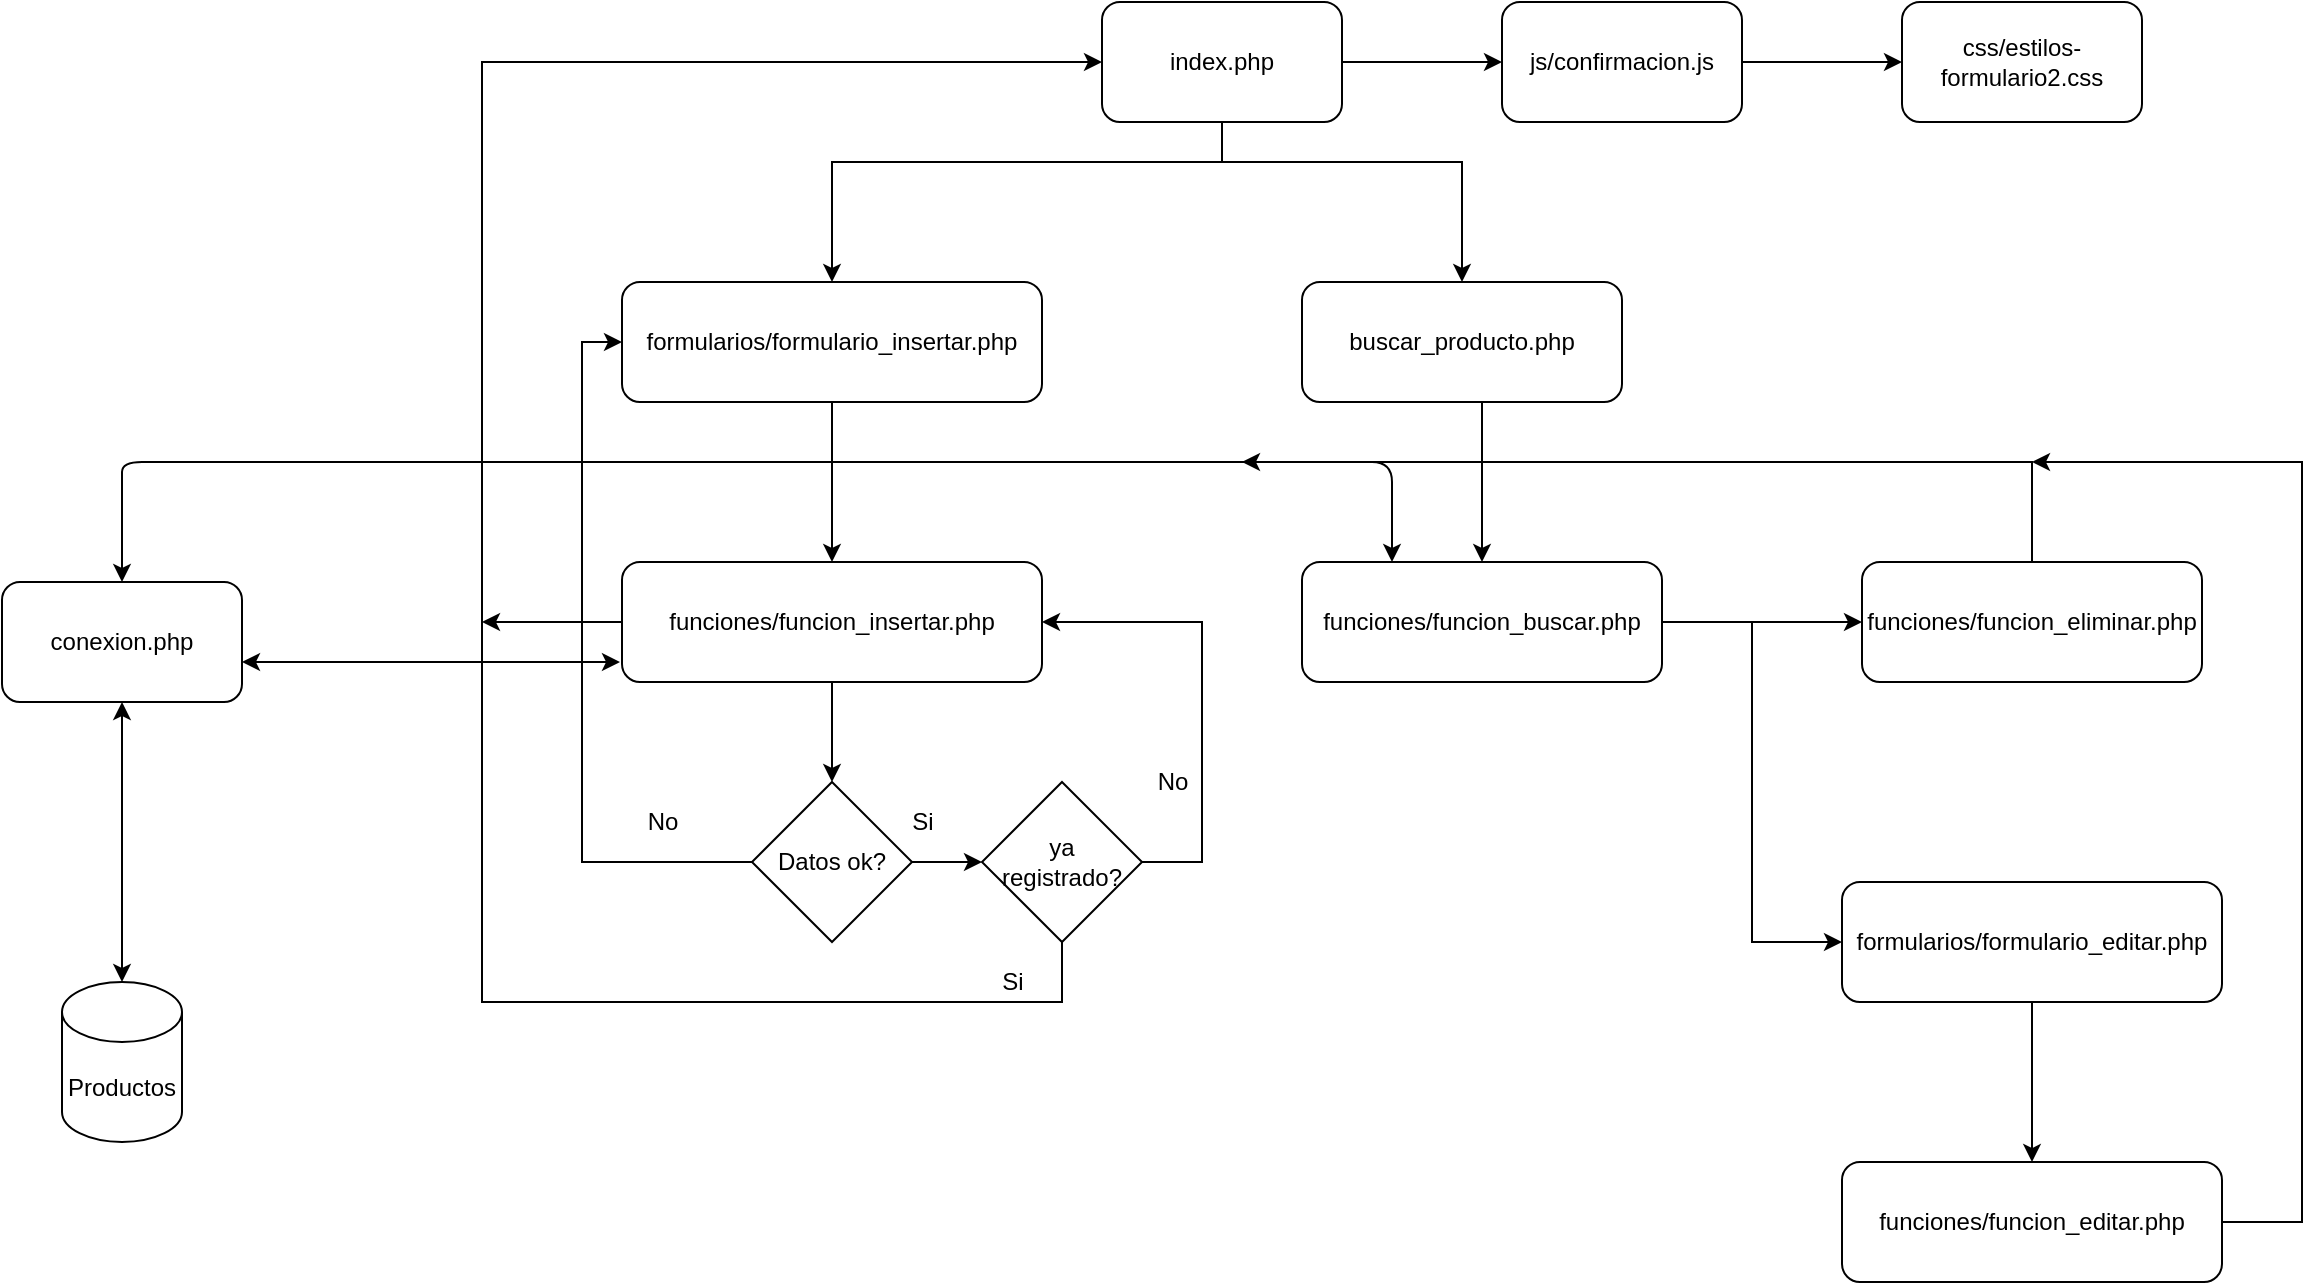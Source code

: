 <mxfile version="14.4.2" type="device"><diagram id="u5_OjRokH01o6NBOOql7" name="Page-1"><mxGraphModel dx="1973" dy="864" grid="1" gridSize="10" guides="1" tooltips="1" connect="1" arrows="1" fold="1" page="1" pageScale="1" pageWidth="827" pageHeight="1169" math="0" shadow="0"><root><mxCell id="0"/><mxCell id="1" parent="0"/><mxCell id="PuC72eHXQaYTCntc4kUI-3" value="" style="edgeStyle=orthogonalEdgeStyle;rounded=0;orthogonalLoop=1;jettySize=auto;html=1;" edge="1" parent="1" source="PuC72eHXQaYTCntc4kUI-1" target="PuC72eHXQaYTCntc4kUI-2"><mxGeometry relative="1" as="geometry"/></mxCell><mxCell id="PuC72eHXQaYTCntc4kUI-7" value="" style="edgeStyle=orthogonalEdgeStyle;rounded=0;orthogonalLoop=1;jettySize=auto;html=1;" edge="1" parent="1" source="PuC72eHXQaYTCntc4kUI-1" target="PuC72eHXQaYTCntc4kUI-6"><mxGeometry relative="1" as="geometry"><Array as="points"><mxPoint x="120" y="310"/><mxPoint x="-75" y="310"/></Array></mxGeometry></mxCell><mxCell id="PuC72eHXQaYTCntc4kUI-8" style="edgeStyle=orthogonalEdgeStyle;rounded=0;orthogonalLoop=1;jettySize=auto;html=1;" edge="1" parent="1" source="PuC72eHXQaYTCntc4kUI-1"><mxGeometry relative="1" as="geometry"><mxPoint x="240" y="370" as="targetPoint"/><Array as="points"><mxPoint x="120" y="310"/><mxPoint x="240" y="310"/></Array></mxGeometry></mxCell><mxCell id="PuC72eHXQaYTCntc4kUI-1" value="&lt;font style=&quot;vertical-align: inherit&quot;&gt;&lt;font style=&quot;vertical-align: inherit&quot;&gt;index.php&lt;/font&gt;&lt;/font&gt;" style="rounded=1;whiteSpace=wrap;html=1;" vertex="1" parent="1"><mxGeometry x="60" y="230" width="120" height="60" as="geometry"/></mxCell><mxCell id="PuC72eHXQaYTCntc4kUI-5" value="" style="edgeStyle=orthogonalEdgeStyle;rounded=0;orthogonalLoop=1;jettySize=auto;html=1;" edge="1" parent="1" source="PuC72eHXQaYTCntc4kUI-2" target="PuC72eHXQaYTCntc4kUI-4"><mxGeometry relative="1" as="geometry"/></mxCell><mxCell id="PuC72eHXQaYTCntc4kUI-2" value="&lt;font style=&quot;vertical-align: inherit&quot;&gt;&lt;font style=&quot;vertical-align: inherit&quot;&gt;&lt;font style=&quot;vertical-align: inherit&quot;&gt;&lt;font style=&quot;vertical-align: inherit&quot;&gt;&lt;font style=&quot;vertical-align: inherit&quot;&gt;&lt;font style=&quot;vertical-align: inherit&quot;&gt;js/confirmacion.js&lt;/font&gt;&lt;/font&gt;&lt;/font&gt;&lt;/font&gt;&lt;/font&gt;&lt;/font&gt;" style="rounded=1;whiteSpace=wrap;html=1;" vertex="1" parent="1"><mxGeometry x="260" y="230" width="120" height="60" as="geometry"/></mxCell><mxCell id="PuC72eHXQaYTCntc4kUI-4" value="&lt;font style=&quot;vertical-align: inherit&quot;&gt;&lt;font style=&quot;vertical-align: inherit&quot;&gt;&lt;font style=&quot;vertical-align: inherit&quot;&gt;&lt;font style=&quot;vertical-align: inherit&quot;&gt;&lt;font style=&quot;vertical-align: inherit&quot;&gt;&lt;font style=&quot;vertical-align: inherit&quot;&gt;&lt;font style=&quot;vertical-align: inherit&quot;&gt;&lt;font style=&quot;vertical-align: inherit&quot;&gt;css/estilos-formulario2.css&lt;/font&gt;&lt;/font&gt;&lt;/font&gt;&lt;/font&gt;&lt;/font&gt;&lt;/font&gt;&lt;/font&gt;&lt;/font&gt;" style="rounded=1;whiteSpace=wrap;html=1;" vertex="1" parent="1"><mxGeometry x="460" y="230" width="120" height="60" as="geometry"/></mxCell><mxCell id="PuC72eHXQaYTCntc4kUI-13" value="" style="edgeStyle=orthogonalEdgeStyle;rounded=0;orthogonalLoop=1;jettySize=auto;html=1;" edge="1" parent="1" source="PuC72eHXQaYTCntc4kUI-6" target="PuC72eHXQaYTCntc4kUI-12"><mxGeometry relative="1" as="geometry"/></mxCell><mxCell id="PuC72eHXQaYTCntc4kUI-6" value="&lt;font style=&quot;vertical-align: inherit&quot;&gt;&lt;font style=&quot;vertical-align: inherit&quot;&gt;&lt;font style=&quot;vertical-align: inherit&quot;&gt;&lt;font style=&quot;vertical-align: inherit&quot;&gt;formularios/formulario_insertar.php&lt;/font&gt;&lt;/font&gt;&lt;/font&gt;&lt;/font&gt;" style="rounded=1;whiteSpace=wrap;html=1;" vertex="1" parent="1"><mxGeometry x="-180" y="370" width="210" height="60" as="geometry"/></mxCell><mxCell id="PuC72eHXQaYTCntc4kUI-32" style="edgeStyle=orthogonalEdgeStyle;rounded=0;orthogonalLoop=1;jettySize=auto;html=1;exitX=1;exitY=0.5;exitDx=0;exitDy=0;" edge="1" parent="1" source="PuC72eHXQaYTCntc4kUI-34" target="PuC72eHXQaYTCntc4kUI-33"><mxGeometry relative="1" as="geometry"><mxPoint x="480" y="520" as="targetPoint"/></mxGeometry></mxCell><mxCell id="PuC72eHXQaYTCntc4kUI-35" value="" style="edgeStyle=orthogonalEdgeStyle;rounded=0;orthogonalLoop=1;jettySize=auto;html=1;" edge="1" parent="1" source="PuC72eHXQaYTCntc4kUI-9" target="PuC72eHXQaYTCntc4kUI-34"><mxGeometry relative="1" as="geometry"><Array as="points"><mxPoint x="250" y="450"/><mxPoint x="250" y="450"/></Array></mxGeometry></mxCell><mxCell id="PuC72eHXQaYTCntc4kUI-9" value="&lt;font style=&quot;vertical-align: inherit&quot;&gt;&lt;font style=&quot;vertical-align: inherit&quot;&gt;buscar_producto.php&lt;/font&gt;&lt;/font&gt;" style="rounded=1;whiteSpace=wrap;html=1;" vertex="1" parent="1"><mxGeometry x="160" y="370" width="160" height="60" as="geometry"/></mxCell><mxCell id="PuC72eHXQaYTCntc4kUI-48" value="" style="edgeStyle=orthogonalEdgeStyle;rounded=0;orthogonalLoop=1;jettySize=auto;html=1;strokeColor=#000000;" edge="1" parent="1" source="PuC72eHXQaYTCntc4kUI-10" target="PuC72eHXQaYTCntc4kUI-47"><mxGeometry relative="1" as="geometry"/></mxCell><mxCell id="PuC72eHXQaYTCntc4kUI-10" value="&lt;font style=&quot;vertical-align: inherit&quot;&gt;&lt;font style=&quot;vertical-align: inherit&quot;&gt;&lt;font style=&quot;vertical-align: inherit&quot;&gt;&lt;font style=&quot;vertical-align: inherit&quot;&gt;formularios/formulario_editar.php&lt;br&gt;&lt;/font&gt;&lt;/font&gt;&lt;/font&gt;&lt;/font&gt;" style="rounded=1;whiteSpace=wrap;html=1;" vertex="1" parent="1"><mxGeometry x="430" y="670" width="190" height="60" as="geometry"/></mxCell><mxCell id="PuC72eHXQaYTCntc4kUI-15" value="" style="edgeStyle=orthogonalEdgeStyle;rounded=0;orthogonalLoop=1;jettySize=auto;html=1;" edge="1" parent="1" source="PuC72eHXQaYTCntc4kUI-12" target="PuC72eHXQaYTCntc4kUI-14"><mxGeometry relative="1" as="geometry"/></mxCell><mxCell id="PuC72eHXQaYTCntc4kUI-31" style="edgeStyle=orthogonalEdgeStyle;rounded=0;orthogonalLoop=1;jettySize=auto;html=1;" edge="1" parent="1" source="PuC72eHXQaYTCntc4kUI-12"><mxGeometry relative="1" as="geometry"><mxPoint x="-250" y="540" as="targetPoint"/></mxGeometry></mxCell><mxCell id="PuC72eHXQaYTCntc4kUI-12" value="&lt;font style=&quot;vertical-align: inherit&quot;&gt;&lt;font style=&quot;vertical-align: inherit&quot;&gt;&lt;font style=&quot;vertical-align: inherit&quot;&gt;&lt;font style=&quot;vertical-align: inherit&quot;&gt;&lt;font style=&quot;vertical-align: inherit&quot;&gt;&lt;font style=&quot;vertical-align: inherit&quot;&gt;funciones/funcion_insertar.php&lt;/font&gt;&lt;/font&gt;&lt;/font&gt;&lt;/font&gt;&lt;/font&gt;&lt;/font&gt;" style="rounded=1;whiteSpace=wrap;html=1;" vertex="1" parent="1"><mxGeometry x="-180" y="510" width="210" height="60" as="geometry"/></mxCell><mxCell id="PuC72eHXQaYTCntc4kUI-16" style="edgeStyle=orthogonalEdgeStyle;rounded=0;orthogonalLoop=1;jettySize=auto;html=1;entryX=0;entryY=0.5;entryDx=0;entryDy=0;" edge="1" parent="1" source="PuC72eHXQaYTCntc4kUI-14" target="PuC72eHXQaYTCntc4kUI-6"><mxGeometry relative="1" as="geometry"><Array as="points"><mxPoint x="-200" y="660"/><mxPoint x="-200" y="400"/></Array></mxGeometry></mxCell><mxCell id="PuC72eHXQaYTCntc4kUI-18" style="edgeStyle=orthogonalEdgeStyle;rounded=0;orthogonalLoop=1;jettySize=auto;html=1;exitX=1;exitY=0.5;exitDx=0;exitDy=0;" edge="1" parent="1" source="PuC72eHXQaYTCntc4kUI-14" target="PuC72eHXQaYTCntc4kUI-19"><mxGeometry relative="1" as="geometry"><mxPoint y="660" as="targetPoint"/></mxGeometry></mxCell><mxCell id="PuC72eHXQaYTCntc4kUI-14" value="&lt;font style=&quot;vertical-align: inherit&quot;&gt;&lt;font style=&quot;vertical-align: inherit&quot;&gt;Datos ok?&lt;/font&gt;&lt;/font&gt;" style="rhombus;whiteSpace=wrap;html=1;" vertex="1" parent="1"><mxGeometry x="-115" y="620" width="80" height="80" as="geometry"/></mxCell><mxCell id="PuC72eHXQaYTCntc4kUI-17" value="&lt;font style=&quot;vertical-align: inherit&quot;&gt;&lt;font style=&quot;vertical-align: inherit&quot;&gt;No&lt;/font&gt;&lt;/font&gt;" style="text;html=1;align=center;verticalAlign=middle;resizable=0;points=[];autosize=1;" vertex="1" parent="1"><mxGeometry x="-175" y="630" width="30" height="20" as="geometry"/></mxCell><mxCell id="PuC72eHXQaYTCntc4kUI-20" style="edgeStyle=orthogonalEdgeStyle;rounded=0;orthogonalLoop=1;jettySize=auto;html=1;entryX=0;entryY=0.5;entryDx=0;entryDy=0;" edge="1" parent="1" source="PuC72eHXQaYTCntc4kUI-19" target="PuC72eHXQaYTCntc4kUI-1"><mxGeometry relative="1" as="geometry"><Array as="points"><mxPoint x="40" y="730"/><mxPoint x="-250" y="730"/><mxPoint x="-250" y="260"/></Array></mxGeometry></mxCell><mxCell id="PuC72eHXQaYTCntc4kUI-30" style="edgeStyle=orthogonalEdgeStyle;rounded=0;orthogonalLoop=1;jettySize=auto;html=1;entryX=1;entryY=0.5;entryDx=0;entryDy=0;exitX=1;exitY=0.5;exitDx=0;exitDy=0;" edge="1" parent="1" source="PuC72eHXQaYTCntc4kUI-19" target="PuC72eHXQaYTCntc4kUI-12"><mxGeometry relative="1" as="geometry"><Array as="points"><mxPoint x="110" y="660"/><mxPoint x="110" y="540"/></Array></mxGeometry></mxCell><mxCell id="PuC72eHXQaYTCntc4kUI-19" value="&lt;font style=&quot;vertical-align: inherit&quot;&gt;&lt;font style=&quot;vertical-align: inherit&quot;&gt;ya &lt;br&gt;registrado?&lt;/font&gt;&lt;/font&gt;" style="rhombus;whiteSpace=wrap;html=1;" vertex="1" parent="1"><mxGeometry y="620" width="80" height="80" as="geometry"/></mxCell><mxCell id="PuC72eHXQaYTCntc4kUI-21" value="&lt;font style=&quot;vertical-align: inherit&quot;&gt;&lt;font style=&quot;vertical-align: inherit&quot;&gt;Si&lt;/font&gt;&lt;/font&gt;" style="text;html=1;align=center;verticalAlign=middle;resizable=0;points=[];autosize=1;" vertex="1" parent="1"><mxGeometry y="710" width="30" height="20" as="geometry"/></mxCell><mxCell id="PuC72eHXQaYTCntc4kUI-22" value="&lt;font style=&quot;vertical-align: inherit&quot;&gt;&lt;font style=&quot;vertical-align: inherit&quot;&gt;No&lt;/font&gt;&lt;/font&gt;" style="text;html=1;align=center;verticalAlign=middle;resizable=0;points=[];autosize=1;" vertex="1" parent="1"><mxGeometry x="80" y="610" width="30" height="20" as="geometry"/></mxCell><mxCell id="PuC72eHXQaYTCntc4kUI-23" value="&lt;font style=&quot;vertical-align: inherit&quot;&gt;&lt;font style=&quot;vertical-align: inherit&quot;&gt;Productos&lt;/font&gt;&lt;/font&gt;" style="shape=cylinder3;whiteSpace=wrap;html=1;boundedLbl=1;backgroundOutline=1;size=15;" vertex="1" parent="1"><mxGeometry x="-460" y="720" width="60" height="80" as="geometry"/></mxCell><mxCell id="PuC72eHXQaYTCntc4kUI-24" value="" style="endArrow=classic;startArrow=classic;html=1;" edge="1" parent="1"><mxGeometry width="50" height="50" relative="1" as="geometry"><mxPoint x="-370" y="560" as="sourcePoint"/><mxPoint x="-181" y="560" as="targetPoint"/><Array as="points"><mxPoint x="-370" y="560"/><mxPoint x="-260" y="560"/></Array></mxGeometry></mxCell><mxCell id="PuC72eHXQaYTCntc4kUI-29" value="Si" style="text;html=1;align=center;verticalAlign=middle;resizable=0;points=[];autosize=1;" vertex="1" parent="1"><mxGeometry x="-45" y="630" width="30" height="20" as="geometry"/></mxCell><mxCell id="PuC72eHXQaYTCntc4kUI-43" style="edgeStyle=orthogonalEdgeStyle;rounded=0;orthogonalLoop=1;jettySize=auto;html=1;exitX=0.5;exitY=0;exitDx=0;exitDy=0;strokeColor=#000000;" edge="1" parent="1" source="PuC72eHXQaYTCntc4kUI-33"><mxGeometry relative="1" as="geometry"><mxPoint x="130" y="460" as="targetPoint"/><Array as="points"><mxPoint x="525" y="460"/></Array></mxGeometry></mxCell><mxCell id="PuC72eHXQaYTCntc4kUI-33" value="funciones/funcion_eliminar.php" style="rounded=1;whiteSpace=wrap;html=1;" vertex="1" parent="1"><mxGeometry x="440" y="510" width="170" height="60" as="geometry"/></mxCell><mxCell id="PuC72eHXQaYTCntc4kUI-46" style="edgeStyle=orthogonalEdgeStyle;rounded=0;orthogonalLoop=1;jettySize=auto;html=1;entryX=0;entryY=0.5;entryDx=0;entryDy=0;strokeColor=#000000;" edge="1" parent="1" source="PuC72eHXQaYTCntc4kUI-34" target="PuC72eHXQaYTCntc4kUI-10"><mxGeometry relative="1" as="geometry"/></mxCell><mxCell id="PuC72eHXQaYTCntc4kUI-34" value="&lt;font style=&quot;vertical-align: inherit&quot;&gt;&lt;font style=&quot;vertical-align: inherit&quot;&gt;funciones/funcion_buscar.php&lt;br&gt;&lt;/font&gt;&lt;/font&gt;" style="rounded=1;whiteSpace=wrap;html=1;" vertex="1" parent="1"><mxGeometry x="160" y="510" width="180" height="60" as="geometry"/></mxCell><mxCell id="PuC72eHXQaYTCntc4kUI-36" value="conexion.php" style="rounded=1;whiteSpace=wrap;html=1;" vertex="1" parent="1"><mxGeometry x="-490" y="520" width="120" height="60" as="geometry"/></mxCell><mxCell id="PuC72eHXQaYTCntc4kUI-38" value="" style="endArrow=classic;startArrow=classic;html=1;strokeColor=#000000;exitX=0.5;exitY=0;exitDx=0;exitDy=0;exitPerimeter=0;" edge="1" parent="1" source="PuC72eHXQaYTCntc4kUI-23"><mxGeometry width="50" height="50" relative="1" as="geometry"><mxPoint x="-480" y="630" as="sourcePoint"/><mxPoint x="-430" y="580" as="targetPoint"/></mxGeometry></mxCell><mxCell id="PuC72eHXQaYTCntc4kUI-40" value="" style="endArrow=classic;startArrow=classic;html=1;strokeColor=#000000;entryX=0.25;entryY=0;entryDx=0;entryDy=0;" edge="1" parent="1" source="PuC72eHXQaYTCntc4kUI-36" target="PuC72eHXQaYTCntc4kUI-34"><mxGeometry width="50" height="50" relative="1" as="geometry"><mxPoint x="-430" y="517" as="sourcePoint"/><mxPoint x="-20" y="500" as="targetPoint"/><Array as="points"><mxPoint x="-430" y="480"/><mxPoint x="-430" y="460"/><mxPoint x="205" y="460"/></Array></mxGeometry></mxCell><mxCell id="PuC72eHXQaYTCntc4kUI-49" style="edgeStyle=orthogonalEdgeStyle;rounded=0;orthogonalLoop=1;jettySize=auto;html=1;strokeColor=#000000;exitX=1;exitY=0.5;exitDx=0;exitDy=0;" edge="1" parent="1" source="PuC72eHXQaYTCntc4kUI-47"><mxGeometry relative="1" as="geometry"><mxPoint x="525" y="460" as="targetPoint"/><Array as="points"><mxPoint x="660" y="840"/><mxPoint x="660" y="460"/></Array></mxGeometry></mxCell><mxCell id="PuC72eHXQaYTCntc4kUI-47" value="&lt;font style=&quot;vertical-align: inherit&quot;&gt;&lt;font style=&quot;vertical-align: inherit&quot;&gt;&lt;font style=&quot;vertical-align: inherit&quot;&gt;&lt;font style=&quot;vertical-align: inherit&quot;&gt;funciones/funcion_editar.php&lt;br&gt;&lt;/font&gt;&lt;/font&gt;&lt;/font&gt;&lt;/font&gt;" style="rounded=1;whiteSpace=wrap;html=1;" vertex="1" parent="1"><mxGeometry x="430" y="810" width="190" height="60" as="geometry"/></mxCell></root></mxGraphModel></diagram></mxfile>